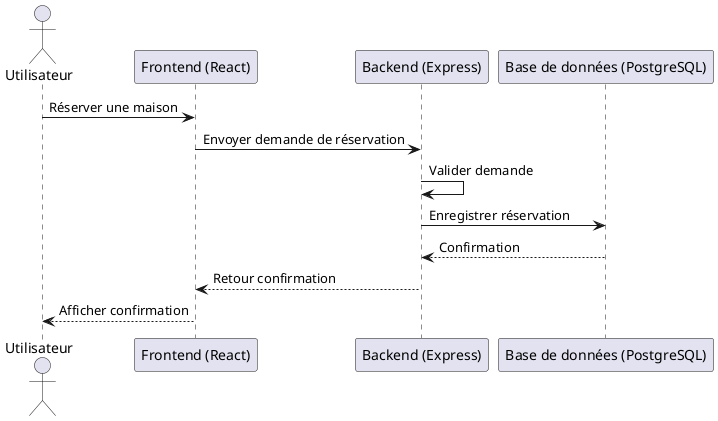 @startuml
actor Utilisateur
participant "Frontend (React)" as Frontend
participant "Backend (Express)" as Backend
participant "Base de données (PostgreSQL)" as Database

Utilisateur -> Frontend : Réserver une maison
Frontend -> Backend : Envoyer demande de réservation
Backend -> Backend : Valider demande
Backend -> Database : Enregistrer réservation
Database --> Backend : Confirmation
Backend --> Frontend : Retour confirmation
Frontend --> Utilisateur : Afficher confirmation
@enduml
